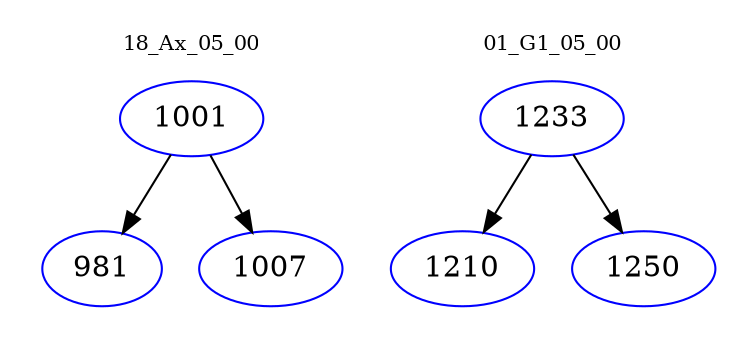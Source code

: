 digraph{
subgraph cluster_0 {
color = white
label = "18_Ax_05_00";
fontsize=10;
T0_1001 [label="1001", color="blue"]
T0_1001 -> T0_981 [color="black"]
T0_981 [label="981", color="blue"]
T0_1001 -> T0_1007 [color="black"]
T0_1007 [label="1007", color="blue"]
}
subgraph cluster_1 {
color = white
label = "01_G1_05_00";
fontsize=10;
T1_1233 [label="1233", color="blue"]
T1_1233 -> T1_1210 [color="black"]
T1_1210 [label="1210", color="blue"]
T1_1233 -> T1_1250 [color="black"]
T1_1250 [label="1250", color="blue"]
}
}
